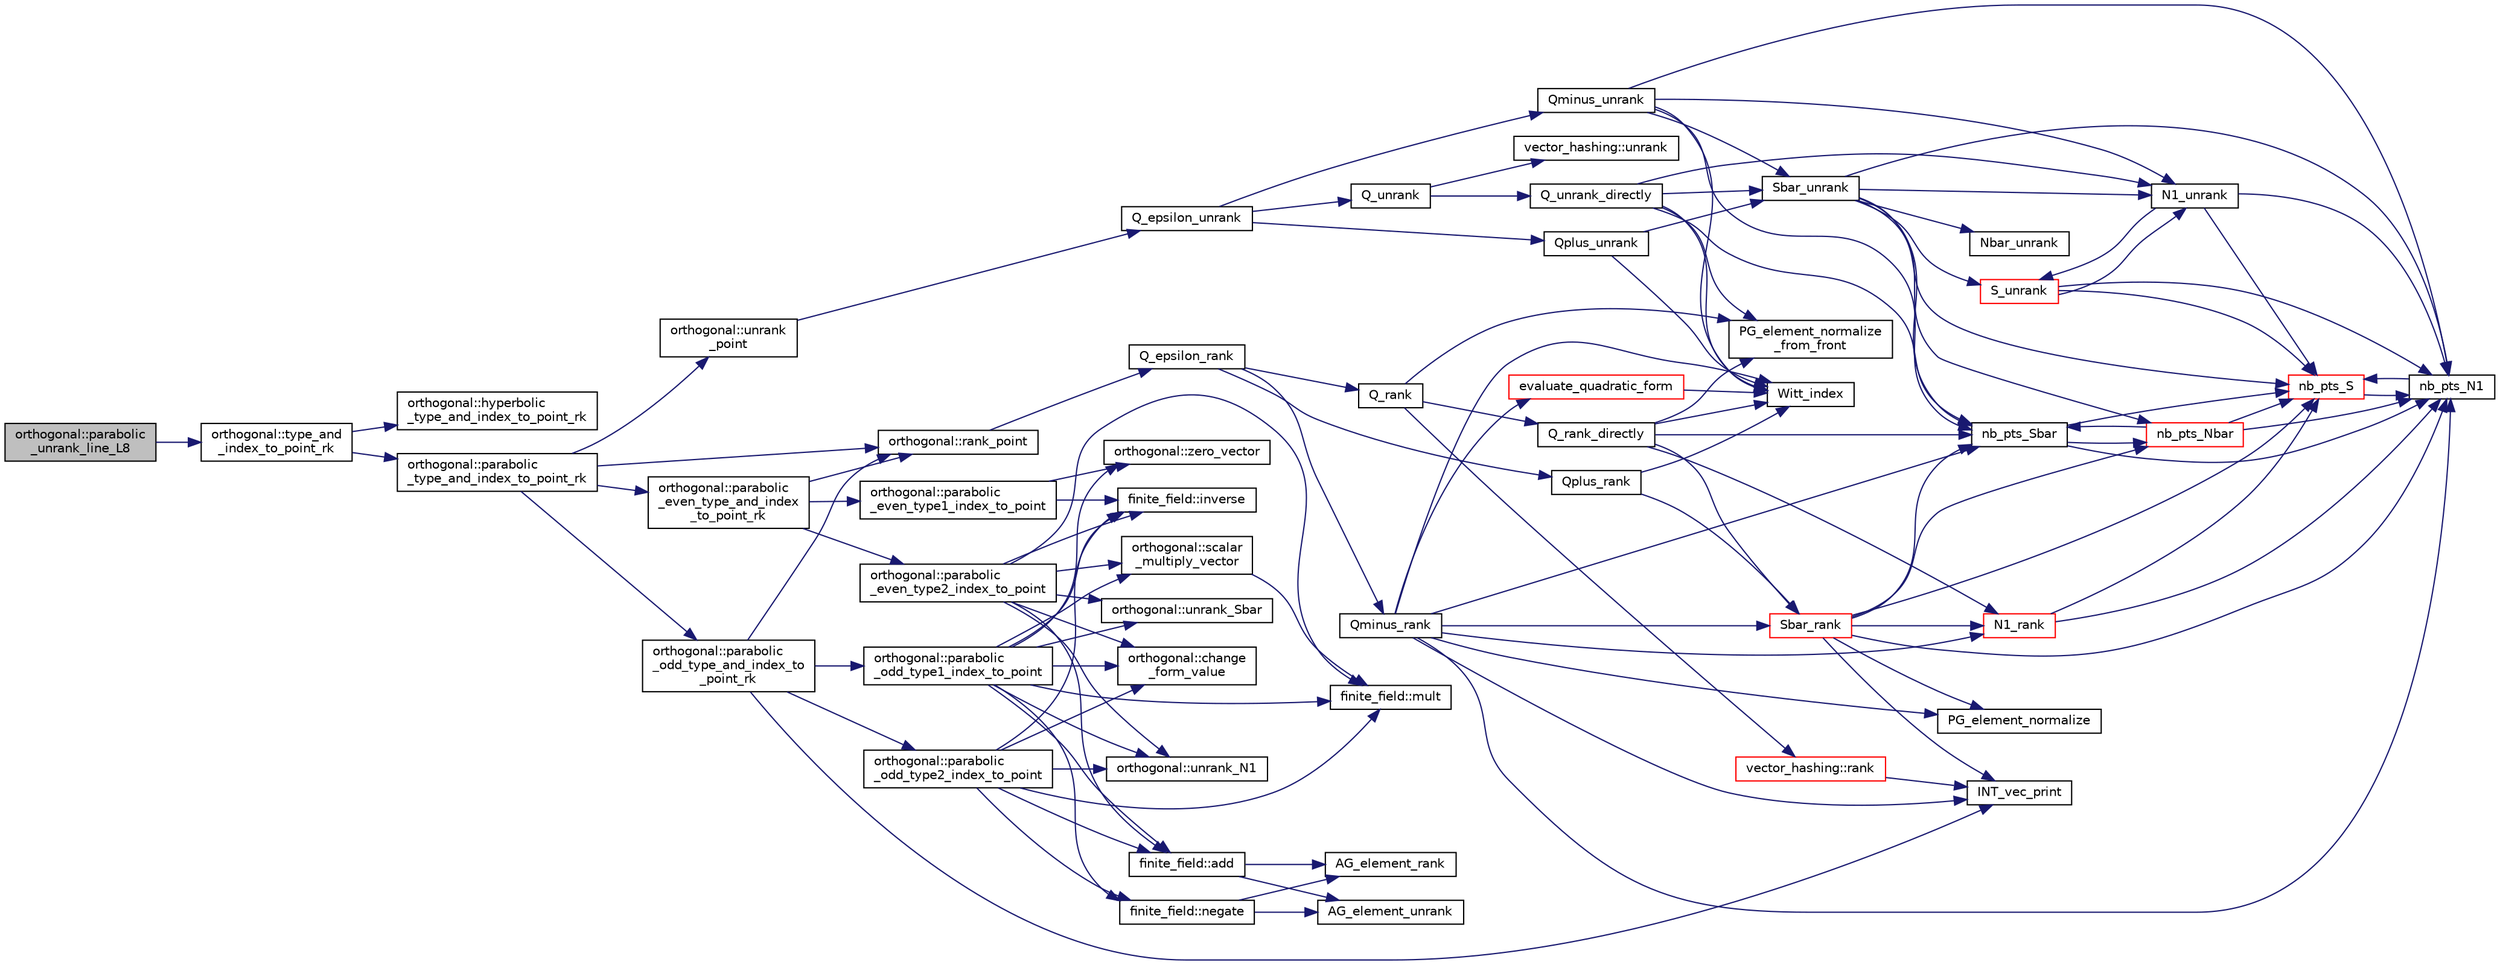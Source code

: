 digraph "orthogonal::parabolic_unrank_line_L8"
{
  edge [fontname="Helvetica",fontsize="10",labelfontname="Helvetica",labelfontsize="10"];
  node [fontname="Helvetica",fontsize="10",shape=record];
  rankdir="LR";
  Node34910 [label="orthogonal::parabolic\l_unrank_line_L8",height=0.2,width=0.4,color="black", fillcolor="grey75", style="filled", fontcolor="black"];
  Node34910 -> Node34911 [color="midnightblue",fontsize="10",style="solid",fontname="Helvetica"];
  Node34911 [label="orthogonal::type_and\l_index_to_point_rk",height=0.2,width=0.4,color="black", fillcolor="white", style="filled",URL="$d7/daa/classorthogonal.html#a319ef460cdfe3247d336c3fb482901eb"];
  Node34911 -> Node34912 [color="midnightblue",fontsize="10",style="solid",fontname="Helvetica"];
  Node34912 [label="orthogonal::hyperbolic\l_type_and_index_to_point_rk",height=0.2,width=0.4,color="black", fillcolor="white", style="filled",URL="$d7/daa/classorthogonal.html#af31cd843ff2e6eb4fe1ba9c49e62d1b8"];
  Node34911 -> Node34913 [color="midnightblue",fontsize="10",style="solid",fontname="Helvetica"];
  Node34913 [label="orthogonal::parabolic\l_type_and_index_to_point_rk",height=0.2,width=0.4,color="black", fillcolor="white", style="filled",URL="$d7/daa/classorthogonal.html#a67c316cf01b382762e6ac372f522d106"];
  Node34913 -> Node34914 [color="midnightblue",fontsize="10",style="solid",fontname="Helvetica"];
  Node34914 [label="orthogonal::unrank\l_point",height=0.2,width=0.4,color="black", fillcolor="white", style="filled",URL="$d7/daa/classorthogonal.html#ab655117100f7c66c19817b84ac5ac0a0"];
  Node34914 -> Node34915 [color="midnightblue",fontsize="10",style="solid",fontname="Helvetica"];
  Node34915 [label="Q_epsilon_unrank",height=0.2,width=0.4,color="black", fillcolor="white", style="filled",URL="$d4/d67/geometry_8h.html#af162c4d30d4a6528299e37551c353e7b"];
  Node34915 -> Node34916 [color="midnightblue",fontsize="10",style="solid",fontname="Helvetica"];
  Node34916 [label="Q_unrank",height=0.2,width=0.4,color="black", fillcolor="white", style="filled",URL="$db/da0/lib_2foundations_2geometry_2orthogonal__points_8_c.html#a6d02923d5b54ef796934e753e6f5b65b"];
  Node34916 -> Node34917 [color="midnightblue",fontsize="10",style="solid",fontname="Helvetica"];
  Node34917 [label="vector_hashing::unrank",height=0.2,width=0.4,color="black", fillcolor="white", style="filled",URL="$d8/daa/classvector__hashing.html#abbebd3a96a6d27a34b9b49af99e2ed3d"];
  Node34916 -> Node34918 [color="midnightblue",fontsize="10",style="solid",fontname="Helvetica"];
  Node34918 [label="Q_unrank_directly",height=0.2,width=0.4,color="black", fillcolor="white", style="filled",URL="$db/da0/lib_2foundations_2geometry_2orthogonal__points_8_c.html#a105e7e72249e78fcf0785c69099d90ce"];
  Node34918 -> Node34919 [color="midnightblue",fontsize="10",style="solid",fontname="Helvetica"];
  Node34919 [label="Witt_index",height=0.2,width=0.4,color="black", fillcolor="white", style="filled",URL="$db/da0/lib_2foundations_2geometry_2orthogonal__points_8_c.html#ab3483ecb9859a6758f82b5327da50534"];
  Node34918 -> Node34920 [color="midnightblue",fontsize="10",style="solid",fontname="Helvetica"];
  Node34920 [label="nb_pts_Sbar",height=0.2,width=0.4,color="black", fillcolor="white", style="filled",URL="$db/da0/lib_2foundations_2geometry_2orthogonal__points_8_c.html#a986dda26505c9934c771578b084f67cc"];
  Node34920 -> Node34921 [color="midnightblue",fontsize="10",style="solid",fontname="Helvetica"];
  Node34921 [label="nb_pts_S",height=0.2,width=0.4,color="red", fillcolor="white", style="filled",URL="$db/da0/lib_2foundations_2geometry_2orthogonal__points_8_c.html#a9bc3dec6e722644d182738102c3e04f3"];
  Node34921 -> Node34923 [color="midnightblue",fontsize="10",style="solid",fontname="Helvetica"];
  Node34923 [label="nb_pts_N1",height=0.2,width=0.4,color="black", fillcolor="white", style="filled",URL="$db/da0/lib_2foundations_2geometry_2orthogonal__points_8_c.html#ae0f2e1c76523db67b4ec9629ccc35bc6"];
  Node34923 -> Node34921 [color="midnightblue",fontsize="10",style="solid",fontname="Helvetica"];
  Node34920 -> Node34924 [color="midnightblue",fontsize="10",style="solid",fontname="Helvetica"];
  Node34924 [label="nb_pts_Nbar",height=0.2,width=0.4,color="red", fillcolor="white", style="filled",URL="$db/da0/lib_2foundations_2geometry_2orthogonal__points_8_c.html#a51b4684a176c6841fd3cd6c34c684c2c"];
  Node34924 -> Node34920 [color="midnightblue",fontsize="10",style="solid",fontname="Helvetica"];
  Node34924 -> Node34921 [color="midnightblue",fontsize="10",style="solid",fontname="Helvetica"];
  Node34924 -> Node34923 [color="midnightblue",fontsize="10",style="solid",fontname="Helvetica"];
  Node34920 -> Node34923 [color="midnightblue",fontsize="10",style="solid",fontname="Helvetica"];
  Node34918 -> Node34925 [color="midnightblue",fontsize="10",style="solid",fontname="Helvetica"];
  Node34925 [label="Sbar_unrank",height=0.2,width=0.4,color="black", fillcolor="white", style="filled",URL="$db/da0/lib_2foundations_2geometry_2orthogonal__points_8_c.html#a65d9b9ccfff12dd92f4f4e8360701c98"];
  Node34925 -> Node34920 [color="midnightblue",fontsize="10",style="solid",fontname="Helvetica"];
  Node34925 -> Node34921 [color="midnightblue",fontsize="10",style="solid",fontname="Helvetica"];
  Node34925 -> Node34926 [color="midnightblue",fontsize="10",style="solid",fontname="Helvetica"];
  Node34926 [label="S_unrank",height=0.2,width=0.4,color="red", fillcolor="white", style="filled",URL="$db/da0/lib_2foundations_2geometry_2orthogonal__points_8_c.html#a18964a35af25f1b4a85f4eaeb1543d92"];
  Node34926 -> Node34921 [color="midnightblue",fontsize="10",style="solid",fontname="Helvetica"];
  Node34926 -> Node34923 [color="midnightblue",fontsize="10",style="solid",fontname="Helvetica"];
  Node34926 -> Node34928 [color="midnightblue",fontsize="10",style="solid",fontname="Helvetica"];
  Node34928 [label="N1_unrank",height=0.2,width=0.4,color="black", fillcolor="white", style="filled",URL="$db/da0/lib_2foundations_2geometry_2orthogonal__points_8_c.html#aa9427e27f7f207c1baff3a34cc5d78cf"];
  Node34928 -> Node34921 [color="midnightblue",fontsize="10",style="solid",fontname="Helvetica"];
  Node34928 -> Node34923 [color="midnightblue",fontsize="10",style="solid",fontname="Helvetica"];
  Node34928 -> Node34926 [color="midnightblue",fontsize="10",style="solid",fontname="Helvetica"];
  Node34925 -> Node34924 [color="midnightblue",fontsize="10",style="solid",fontname="Helvetica"];
  Node34925 -> Node34923 [color="midnightblue",fontsize="10",style="solid",fontname="Helvetica"];
  Node34925 -> Node34932 [color="midnightblue",fontsize="10",style="solid",fontname="Helvetica"];
  Node34932 [label="Nbar_unrank",height=0.2,width=0.4,color="black", fillcolor="white", style="filled",URL="$db/da0/lib_2foundations_2geometry_2orthogonal__points_8_c.html#ad641d8fb061c898a2c18266e263fb278"];
  Node34925 -> Node34928 [color="midnightblue",fontsize="10",style="solid",fontname="Helvetica"];
  Node34918 -> Node34933 [color="midnightblue",fontsize="10",style="solid",fontname="Helvetica"];
  Node34933 [label="PG_element_normalize\l_from_front",height=0.2,width=0.4,color="black", fillcolor="white", style="filled",URL="$d4/d67/geometry_8h.html#af675caf5f9975573455c8d93cb56bf95"];
  Node34918 -> Node34928 [color="midnightblue",fontsize="10",style="solid",fontname="Helvetica"];
  Node34915 -> Node34934 [color="midnightblue",fontsize="10",style="solid",fontname="Helvetica"];
  Node34934 [label="Qplus_unrank",height=0.2,width=0.4,color="black", fillcolor="white", style="filled",URL="$db/da0/lib_2foundations_2geometry_2orthogonal__points_8_c.html#ad50512edd586919700e033744b4a03c8"];
  Node34934 -> Node34919 [color="midnightblue",fontsize="10",style="solid",fontname="Helvetica"];
  Node34934 -> Node34925 [color="midnightblue",fontsize="10",style="solid",fontname="Helvetica"];
  Node34915 -> Node34935 [color="midnightblue",fontsize="10",style="solid",fontname="Helvetica"];
  Node34935 [label="Qminus_unrank",height=0.2,width=0.4,color="black", fillcolor="white", style="filled",URL="$db/da0/lib_2foundations_2geometry_2orthogonal__points_8_c.html#ac2dd18f435ab479095b836a483c12c7d"];
  Node34935 -> Node34919 [color="midnightblue",fontsize="10",style="solid",fontname="Helvetica"];
  Node34935 -> Node34920 [color="midnightblue",fontsize="10",style="solid",fontname="Helvetica"];
  Node34935 -> Node34925 [color="midnightblue",fontsize="10",style="solid",fontname="Helvetica"];
  Node34935 -> Node34923 [color="midnightblue",fontsize="10",style="solid",fontname="Helvetica"];
  Node34935 -> Node34928 [color="midnightblue",fontsize="10",style="solid",fontname="Helvetica"];
  Node34913 -> Node34936 [color="midnightblue",fontsize="10",style="solid",fontname="Helvetica"];
  Node34936 [label="orthogonal::rank_point",height=0.2,width=0.4,color="black", fillcolor="white", style="filled",URL="$d7/daa/classorthogonal.html#adb4f1528590a804b3c011a68c9ebf655"];
  Node34936 -> Node34937 [color="midnightblue",fontsize="10",style="solid",fontname="Helvetica"];
  Node34937 [label="Q_epsilon_rank",height=0.2,width=0.4,color="black", fillcolor="white", style="filled",URL="$d4/d67/geometry_8h.html#a0949e1151174e2988aa697cb31942e97"];
  Node34937 -> Node34938 [color="midnightblue",fontsize="10",style="solid",fontname="Helvetica"];
  Node34938 [label="Q_rank",height=0.2,width=0.4,color="black", fillcolor="white", style="filled",URL="$db/da0/lib_2foundations_2geometry_2orthogonal__points_8_c.html#ad2671f4db3224df1e22494b9d946375e"];
  Node34938 -> Node34933 [color="midnightblue",fontsize="10",style="solid",fontname="Helvetica"];
  Node34938 -> Node34939 [color="midnightblue",fontsize="10",style="solid",fontname="Helvetica"];
  Node34939 [label="vector_hashing::rank",height=0.2,width=0.4,color="red", fillcolor="white", style="filled",URL="$d8/daa/classvector__hashing.html#a4879796cc2ade5fcef891747909ec710"];
  Node34939 -> Node34944 [color="midnightblue",fontsize="10",style="solid",fontname="Helvetica"];
  Node34944 [label="INT_vec_print",height=0.2,width=0.4,color="black", fillcolor="white", style="filled",URL="$df/dbf/sajeeb_8_c.html#a79a5901af0b47dd0d694109543c027fe"];
  Node34938 -> Node34946 [color="midnightblue",fontsize="10",style="solid",fontname="Helvetica"];
  Node34946 [label="Q_rank_directly",height=0.2,width=0.4,color="black", fillcolor="white", style="filled",URL="$db/da0/lib_2foundations_2geometry_2orthogonal__points_8_c.html#a5f856abfc1a984dc77a7e21a239ab88e"];
  Node34946 -> Node34919 [color="midnightblue",fontsize="10",style="solid",fontname="Helvetica"];
  Node34946 -> Node34920 [color="midnightblue",fontsize="10",style="solid",fontname="Helvetica"];
  Node34946 -> Node34947 [color="midnightblue",fontsize="10",style="solid",fontname="Helvetica"];
  Node34947 [label="Sbar_rank",height=0.2,width=0.4,color="red", fillcolor="white", style="filled",URL="$db/da0/lib_2foundations_2geometry_2orthogonal__points_8_c.html#a9f987613e1f3dd623ce4032443a5a4a3"];
  Node34947 -> Node34948 [color="midnightblue",fontsize="10",style="solid",fontname="Helvetica"];
  Node34948 [label="PG_element_normalize",height=0.2,width=0.4,color="black", fillcolor="white", style="filled",URL="$d4/d67/geometry_8h.html#a5a4c3c1158bad6bab0d786c616bd0996"];
  Node34947 -> Node34944 [color="midnightblue",fontsize="10",style="solid",fontname="Helvetica"];
  Node34947 -> Node34920 [color="midnightblue",fontsize="10",style="solid",fontname="Helvetica"];
  Node34947 -> Node34921 [color="midnightblue",fontsize="10",style="solid",fontname="Helvetica"];
  Node34947 -> Node34924 [color="midnightblue",fontsize="10",style="solid",fontname="Helvetica"];
  Node34947 -> Node34923 [color="midnightblue",fontsize="10",style="solid",fontname="Helvetica"];
  Node34947 -> Node34952 [color="midnightblue",fontsize="10",style="solid",fontname="Helvetica"];
  Node34952 [label="N1_rank",height=0.2,width=0.4,color="red", fillcolor="white", style="filled",URL="$db/da0/lib_2foundations_2geometry_2orthogonal__points_8_c.html#aeb5e4527dd73fce52439f30400b9946a"];
  Node34952 -> Node34921 [color="midnightblue",fontsize="10",style="solid",fontname="Helvetica"];
  Node34952 -> Node34923 [color="midnightblue",fontsize="10",style="solid",fontname="Helvetica"];
  Node34946 -> Node34933 [color="midnightblue",fontsize="10",style="solid",fontname="Helvetica"];
  Node34946 -> Node34952 [color="midnightblue",fontsize="10",style="solid",fontname="Helvetica"];
  Node34937 -> Node34954 [color="midnightblue",fontsize="10",style="solid",fontname="Helvetica"];
  Node34954 [label="Qplus_rank",height=0.2,width=0.4,color="black", fillcolor="white", style="filled",URL="$db/da0/lib_2foundations_2geometry_2orthogonal__points_8_c.html#aaa1be357d007a845ce2866169d63afb7"];
  Node34954 -> Node34919 [color="midnightblue",fontsize="10",style="solid",fontname="Helvetica"];
  Node34954 -> Node34947 [color="midnightblue",fontsize="10",style="solid",fontname="Helvetica"];
  Node34937 -> Node34955 [color="midnightblue",fontsize="10",style="solid",fontname="Helvetica"];
  Node34955 [label="Qminus_rank",height=0.2,width=0.4,color="black", fillcolor="white", style="filled",URL="$db/da0/lib_2foundations_2geometry_2orthogonal__points_8_c.html#aec3e3dad3c2c12fa081edab0af2cb91a"];
  Node34955 -> Node34919 [color="midnightblue",fontsize="10",style="solid",fontname="Helvetica"];
  Node34955 -> Node34956 [color="midnightblue",fontsize="10",style="solid",fontname="Helvetica"];
  Node34956 [label="evaluate_quadratic_form",height=0.2,width=0.4,color="red", fillcolor="white", style="filled",URL="$db/da0/lib_2foundations_2geometry_2orthogonal__points_8_c.html#a4faa3ca9079fe60d4ad421506491ed6a"];
  Node34956 -> Node34919 [color="midnightblue",fontsize="10",style="solid",fontname="Helvetica"];
  Node34955 -> Node34944 [color="midnightblue",fontsize="10",style="solid",fontname="Helvetica"];
  Node34955 -> Node34948 [color="midnightblue",fontsize="10",style="solid",fontname="Helvetica"];
  Node34955 -> Node34947 [color="midnightblue",fontsize="10",style="solid",fontname="Helvetica"];
  Node34955 -> Node34920 [color="midnightblue",fontsize="10",style="solid",fontname="Helvetica"];
  Node34955 -> Node34923 [color="midnightblue",fontsize="10",style="solid",fontname="Helvetica"];
  Node34955 -> Node34952 [color="midnightblue",fontsize="10",style="solid",fontname="Helvetica"];
  Node34913 -> Node34957 [color="midnightblue",fontsize="10",style="solid",fontname="Helvetica"];
  Node34957 [label="orthogonal::parabolic\l_even_type_and_index\l_to_point_rk",height=0.2,width=0.4,color="black", fillcolor="white", style="filled",URL="$d7/daa/classorthogonal.html#af43894039e8c5a8039f52b93dfa3ff77"];
  Node34957 -> Node34958 [color="midnightblue",fontsize="10",style="solid",fontname="Helvetica"];
  Node34958 [label="orthogonal::parabolic\l_even_type1_index_to_point",height=0.2,width=0.4,color="black", fillcolor="white", style="filled",URL="$d7/daa/classorthogonal.html#a6646754b896f772146faceaa4100403f"];
  Node34958 -> Node34959 [color="midnightblue",fontsize="10",style="solid",fontname="Helvetica"];
  Node34959 [label="orthogonal::zero_vector",height=0.2,width=0.4,color="black", fillcolor="white", style="filled",URL="$d7/daa/classorthogonal.html#ac549a3cc712c2e811ae33820f0ccd59a"];
  Node34958 -> Node34960 [color="midnightblue",fontsize="10",style="solid",fontname="Helvetica"];
  Node34960 [label="finite_field::inverse",height=0.2,width=0.4,color="black", fillcolor="white", style="filled",URL="$df/d5a/classfinite__field.html#a69f2a12c01e70b7ce2d115c5221c9cdd"];
  Node34957 -> Node34936 [color="midnightblue",fontsize="10",style="solid",fontname="Helvetica"];
  Node34957 -> Node34961 [color="midnightblue",fontsize="10",style="solid",fontname="Helvetica"];
  Node34961 [label="orthogonal::parabolic\l_even_type2_index_to_point",height=0.2,width=0.4,color="black", fillcolor="white", style="filled",URL="$d7/daa/classorthogonal.html#ac00a073ffe018536d0b07841b405533a"];
  Node34961 -> Node34962 [color="midnightblue",fontsize="10",style="solid",fontname="Helvetica"];
  Node34962 [label="orthogonal::unrank_N1",height=0.2,width=0.4,color="black", fillcolor="white", style="filled",URL="$d7/daa/classorthogonal.html#ac39ac9cea140f569c2b78ad01310b4b6"];
  Node34961 -> Node34963 [color="midnightblue",fontsize="10",style="solid",fontname="Helvetica"];
  Node34963 [label="orthogonal::change\l_form_value",height=0.2,width=0.4,color="black", fillcolor="white", style="filled",URL="$d7/daa/classorthogonal.html#a981c26d4b73e152cd884f0b969a581bf"];
  Node34961 -> Node34964 [color="midnightblue",fontsize="10",style="solid",fontname="Helvetica"];
  Node34964 [label="orthogonal::unrank_Sbar",height=0.2,width=0.4,color="black", fillcolor="white", style="filled",URL="$d7/daa/classorthogonal.html#af5dc4e991f79be6bfdce4325648e037a"];
  Node34961 -> Node34965 [color="midnightblue",fontsize="10",style="solid",fontname="Helvetica"];
  Node34965 [label="orthogonal::scalar\l_multiply_vector",height=0.2,width=0.4,color="black", fillcolor="white", style="filled",URL="$d7/daa/classorthogonal.html#aa09d1376cd2f6bd9a3dbc05d2e300345"];
  Node34965 -> Node34966 [color="midnightblue",fontsize="10",style="solid",fontname="Helvetica"];
  Node34966 [label="finite_field::mult",height=0.2,width=0.4,color="black", fillcolor="white", style="filled",URL="$df/d5a/classfinite__field.html#a24fb5917aa6d4d656fd855b7f44a13b0"];
  Node34961 -> Node34960 [color="midnightblue",fontsize="10",style="solid",fontname="Helvetica"];
  Node34961 -> Node34966 [color="midnightblue",fontsize="10",style="solid",fontname="Helvetica"];
  Node34961 -> Node34967 [color="midnightblue",fontsize="10",style="solid",fontname="Helvetica"];
  Node34967 [label="finite_field::add",height=0.2,width=0.4,color="black", fillcolor="white", style="filled",URL="$df/d5a/classfinite__field.html#a8f12328a27500f3c7be0c849ebbc9d14"];
  Node34967 -> Node34968 [color="midnightblue",fontsize="10",style="solid",fontname="Helvetica"];
  Node34968 [label="AG_element_unrank",height=0.2,width=0.4,color="black", fillcolor="white", style="filled",URL="$d4/d67/geometry_8h.html#a4a33b86c87b2879b97cfa1327abe2885"];
  Node34967 -> Node34969 [color="midnightblue",fontsize="10",style="solid",fontname="Helvetica"];
  Node34969 [label="AG_element_rank",height=0.2,width=0.4,color="black", fillcolor="white", style="filled",URL="$d4/d67/geometry_8h.html#ab2ac908d07dd8038fd996e26bdc75c17"];
  Node34913 -> Node34970 [color="midnightblue",fontsize="10",style="solid",fontname="Helvetica"];
  Node34970 [label="orthogonal::parabolic\l_odd_type_and_index_to\l_point_rk",height=0.2,width=0.4,color="black", fillcolor="white", style="filled",URL="$d7/daa/classorthogonal.html#aac70113614b52601e38b3ce8cbffbc9a"];
  Node34970 -> Node34971 [color="midnightblue",fontsize="10",style="solid",fontname="Helvetica"];
  Node34971 [label="orthogonal::parabolic\l_odd_type1_index_to_point",height=0.2,width=0.4,color="black", fillcolor="white", style="filled",URL="$d7/daa/classorthogonal.html#a90ae2eb18659cb8dcd94eafc0b4eccf7"];
  Node34971 -> Node34962 [color="midnightblue",fontsize="10",style="solid",fontname="Helvetica"];
  Node34971 -> Node34972 [color="midnightblue",fontsize="10",style="solid",fontname="Helvetica"];
  Node34972 [label="finite_field::negate",height=0.2,width=0.4,color="black", fillcolor="white", style="filled",URL="$df/d5a/classfinite__field.html#aa9d798298f25d4a9262b5bc5f1733e31"];
  Node34972 -> Node34968 [color="midnightblue",fontsize="10",style="solid",fontname="Helvetica"];
  Node34972 -> Node34969 [color="midnightblue",fontsize="10",style="solid",fontname="Helvetica"];
  Node34971 -> Node34963 [color="midnightblue",fontsize="10",style="solid",fontname="Helvetica"];
  Node34971 -> Node34966 [color="midnightblue",fontsize="10",style="solid",fontname="Helvetica"];
  Node34971 -> Node34960 [color="midnightblue",fontsize="10",style="solid",fontname="Helvetica"];
  Node34971 -> Node34959 [color="midnightblue",fontsize="10",style="solid",fontname="Helvetica"];
  Node34971 -> Node34964 [color="midnightblue",fontsize="10",style="solid",fontname="Helvetica"];
  Node34971 -> Node34965 [color="midnightblue",fontsize="10",style="solid",fontname="Helvetica"];
  Node34971 -> Node34967 [color="midnightblue",fontsize="10",style="solid",fontname="Helvetica"];
  Node34970 -> Node34944 [color="midnightblue",fontsize="10",style="solid",fontname="Helvetica"];
  Node34970 -> Node34936 [color="midnightblue",fontsize="10",style="solid",fontname="Helvetica"];
  Node34970 -> Node34973 [color="midnightblue",fontsize="10",style="solid",fontname="Helvetica"];
  Node34973 [label="orthogonal::parabolic\l_odd_type2_index_to_point",height=0.2,width=0.4,color="black", fillcolor="white", style="filled",URL="$d7/daa/classorthogonal.html#a7bbc04bb592d92a5dc35b77f33811fe0"];
  Node34973 -> Node34962 [color="midnightblue",fontsize="10",style="solid",fontname="Helvetica"];
  Node34973 -> Node34972 [color="midnightblue",fontsize="10",style="solid",fontname="Helvetica"];
  Node34973 -> Node34963 [color="midnightblue",fontsize="10",style="solid",fontname="Helvetica"];
  Node34973 -> Node34966 [color="midnightblue",fontsize="10",style="solid",fontname="Helvetica"];
  Node34973 -> Node34960 [color="midnightblue",fontsize="10",style="solid",fontname="Helvetica"];
  Node34973 -> Node34967 [color="midnightblue",fontsize="10",style="solid",fontname="Helvetica"];
}
